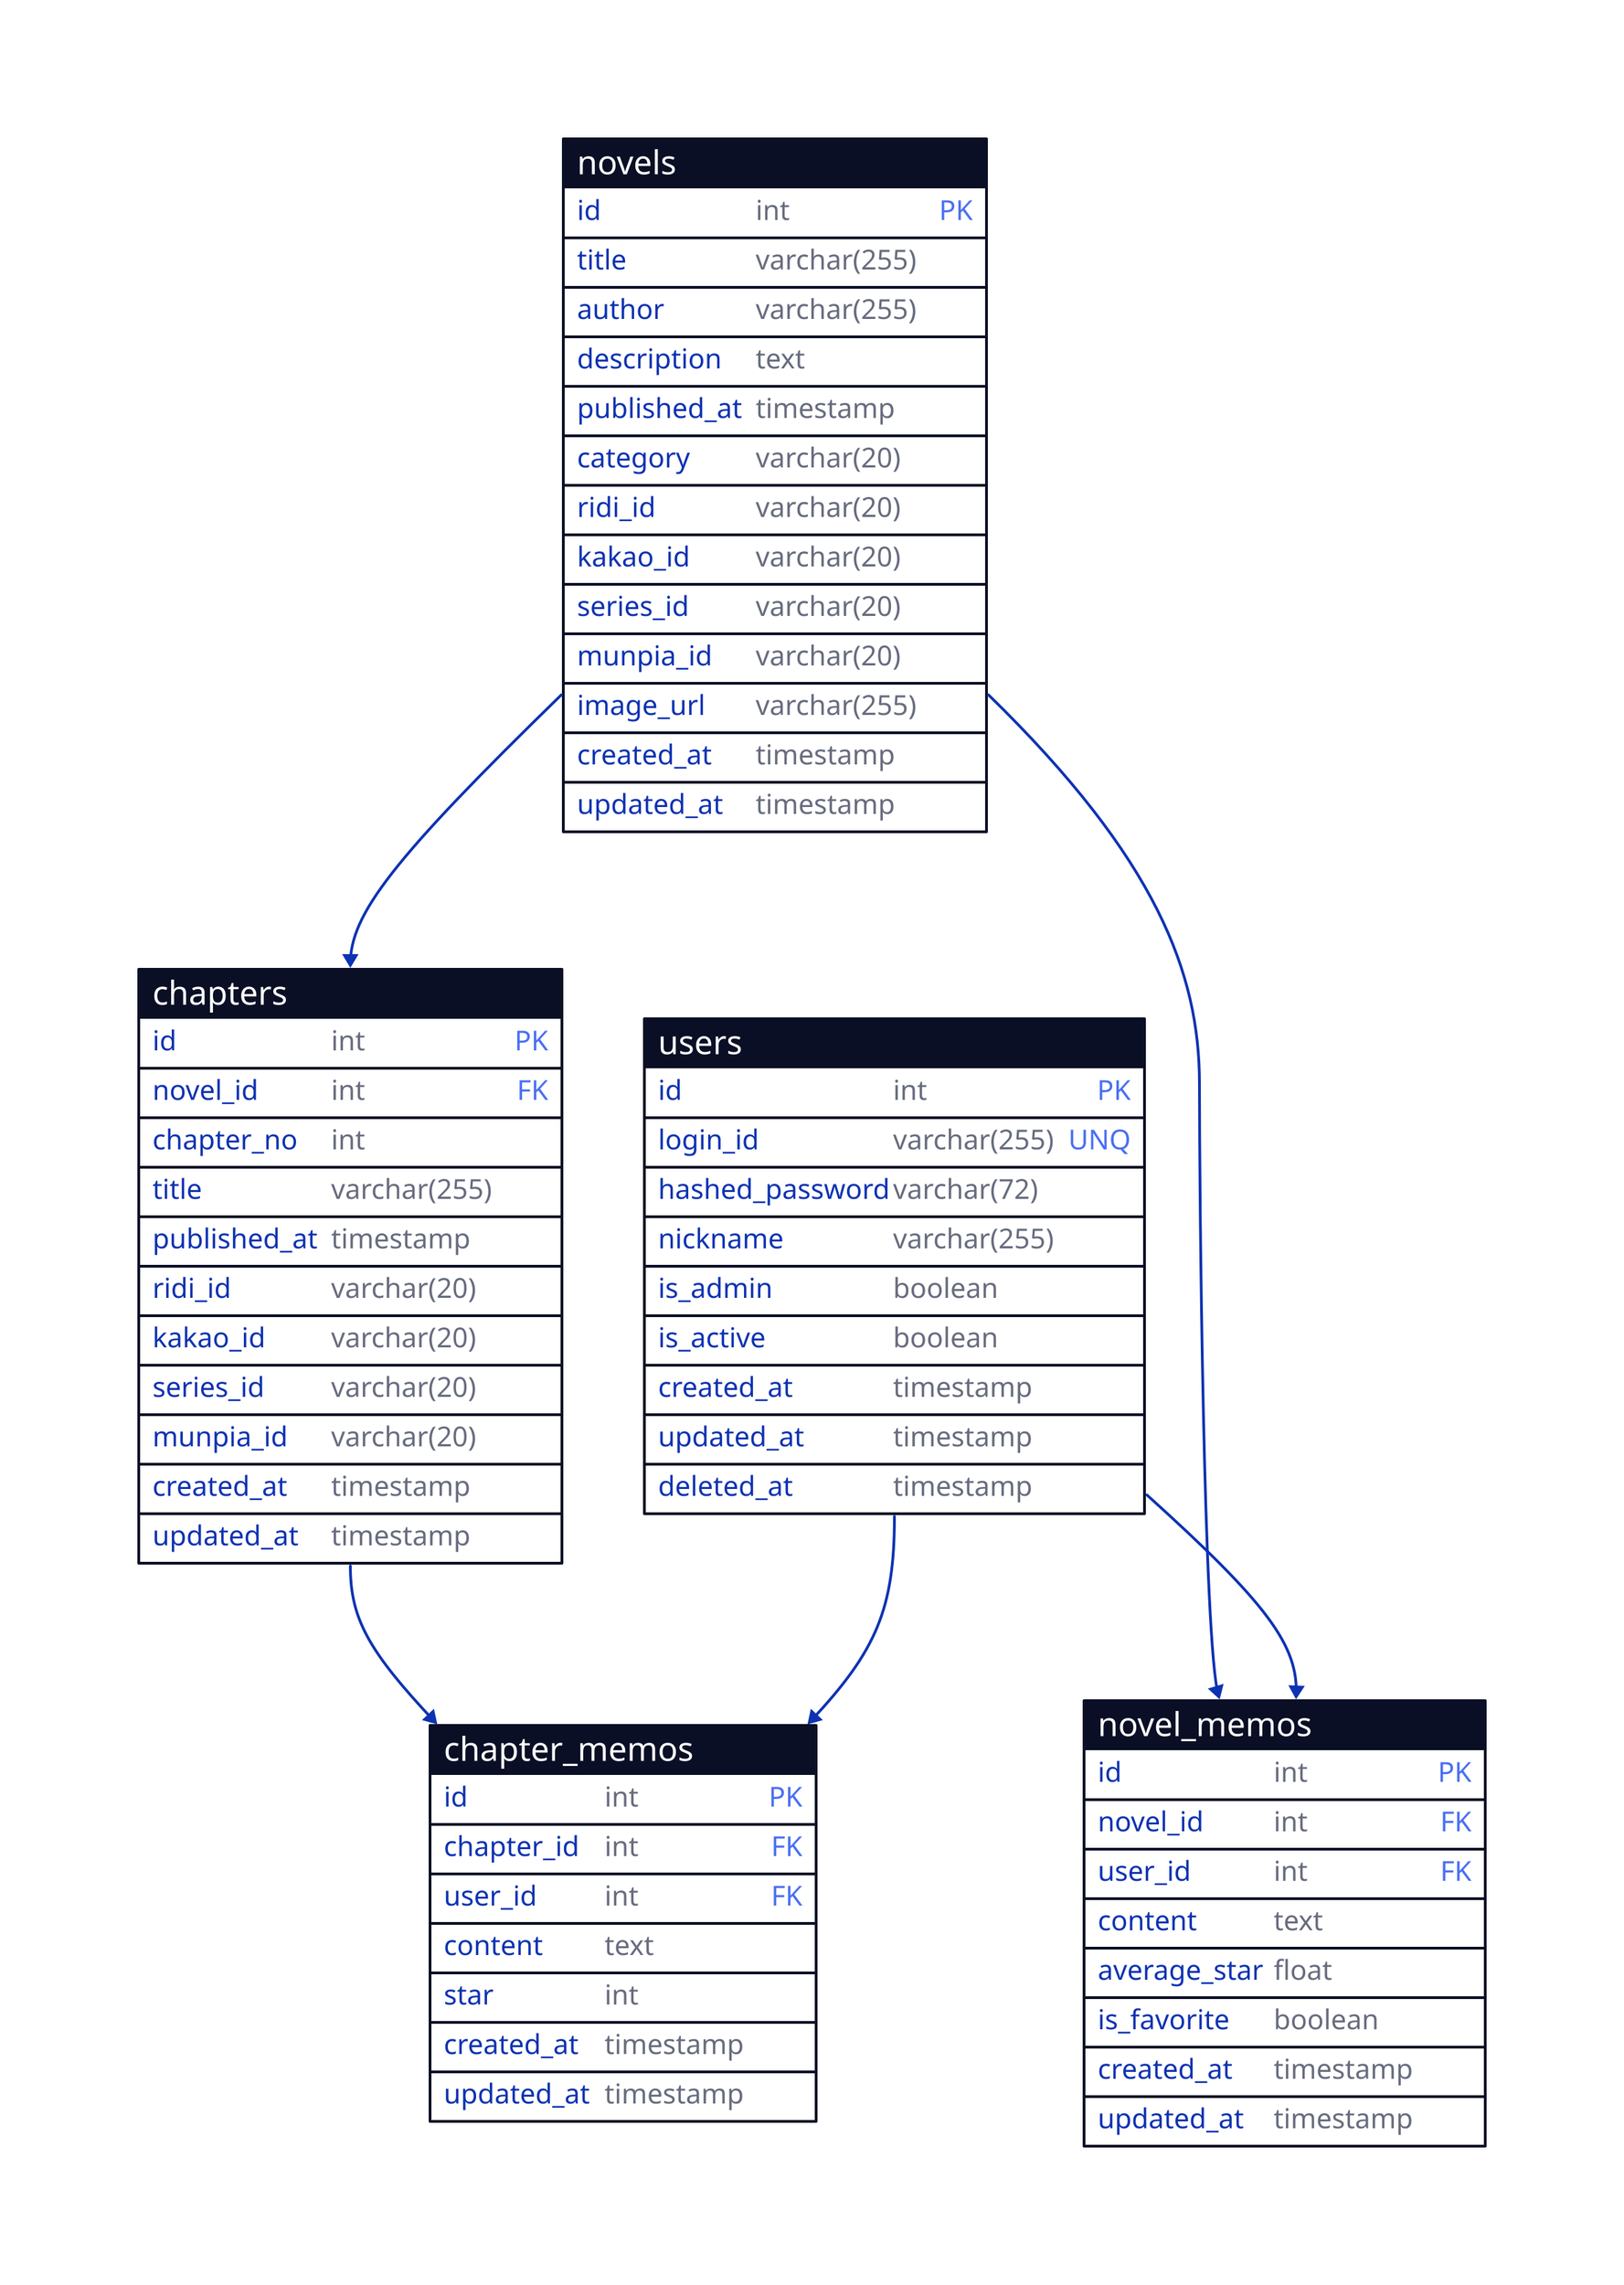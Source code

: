 users: {
  shape: sql_table
  id: int {constraint: primary_key} # 아이디
  login_id: varchar(255) {constraint: unique} # 이메일
  hashed_password: varchar(72) # 해시된 비밀번호
  nickname: varchar(255) # 닉네임
  is_admin: boolean # 관리자 여부
  is_active: boolean # 활성화 여부
  created_at: timestamp # 생성일
  updated_at: timestamp # 수정일
  deleted_at: timestamp # 삭제일
}

novels: {
  shape: sql_table
  id: int {constraint: primary_key} # 아이디
  title: varchar(255) # 제목
  author: varchar(255) # 작가
  description: text # 설명
  published_at: timestamp # 공개일
  category: varchar(20) # 카테고리
  ridi_id: varchar(20) # 리디북스 아이디
  kakao_id: varchar(20) # 카카오 페이지 아이디
  series_id: varchar(20) # 시리즈 아이디
  munpia_id: varchar(20) # 문피아 아이디
  image_url: varchar(255) # 이미지 URL
  created_at: timestamp # 생성일
  updated_at: timestamp # 수정일
}

chapters: {
  shape: sql_table
  id: int {constraint: primary_key} # 아이디
  novel_id: int {constraint: foreign_key} # 소설 아이디
  chapter_no: int # 챕터 번호
  title: varchar(255) # 제목
  published_at: timestamp # 공개일
  ridi_id: varchar(20) # 리디북스 아이디
  kakao_id: varchar(20) # 카카오 페이지 아이디
  series_id: varchar(20) # 시리즈 아이디
  munpia_id: varchar(20) # 문피아 아이디
  created_at: timestamp # 생성일
  updated_at: timestamp # 수정일
}
novels.id -> chapters.novel_id

novel_memos: {
  shape: sql_table
  id: int {constraint: primary_key} # 아이디
  novel_id: int {constraint: foreign_key} # 소설 아이디
  user_id: int {constraint: foreign_key} # 유저 아이디
  content: text # 내용
  average_star: float # 평균 별점
  is_favorite: boolean # 즐겨찾기 여부
  created_at: timestamp # 생성일
  updated_at: timestamp # 수정일
}
novels.id -> novel_memos.novel_id
users.id -> novel_memos.user_id

chapter_memos: {
  shape: sql_table
  id: int {constraint: primary_key} # 아이디
  chapter_id: int {constraint: foreign_key} # 챕터 아이디
  user_id: int {constraint: foreign_key} # 유저 아이디
  content: text # 내용
  star: int # 별점
  created_at: timestamp # 생성일
  updated_at: timestamp # 수정일
}
chapters.id -> chapter_memos.chapter_id
users.id -> chapter_memos.user_id
